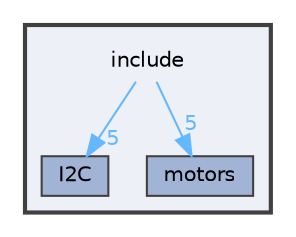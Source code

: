 digraph "include"
{
 // LATEX_PDF_SIZE
  bgcolor="transparent";
  edge [fontname=Helvetica,fontsize=10,labelfontname=Helvetica,labelfontsize=10];
  node [fontname=Helvetica,fontsize=10,shape=box,height=0.2,width=0.4];
  compound=true
  subgraph clusterdir_d44c64559bbebec7f509842c48db8b23 {
    graph [ bgcolor="#edf0f7", pencolor="grey25", label="", fontname=Helvetica,fontsize=10 style="filled,bold", URL="dir_d44c64559bbebec7f509842c48db8b23.html",tooltip=""]
    dir_d44c64559bbebec7f509842c48db8b23 [shape=plaintext, label="include"];
  dir_50b80bce399d2763344f707d47cdb576 [label="I2C", fillcolor="#a2b4d6", color="grey25", style="filled", URL="dir_50b80bce399d2763344f707d47cdb576.html",tooltip=""];
  dir_4a374cc9c87ecfb9a5d29dc23907eda5 [label="motors", fillcolor="#a2b4d6", color="grey25", style="filled", URL="dir_4a374cc9c87ecfb9a5d29dc23907eda5.html",tooltip=""];
  }
  dir_d44c64559bbebec7f509842c48db8b23->dir_4a374cc9c87ecfb9a5d29dc23907eda5 [headlabel="5", labeldistance=1.5 headhref="dir_000021_000026.html" href="dir_000021_000026.html" color="steelblue1" fontcolor="steelblue1"];
  dir_d44c64559bbebec7f509842c48db8b23->dir_50b80bce399d2763344f707d47cdb576 [headlabel="5", labeldistance=1.5 headhref="dir_000021_000019.html" href="dir_000021_000019.html" color="steelblue1" fontcolor="steelblue1"];
}
